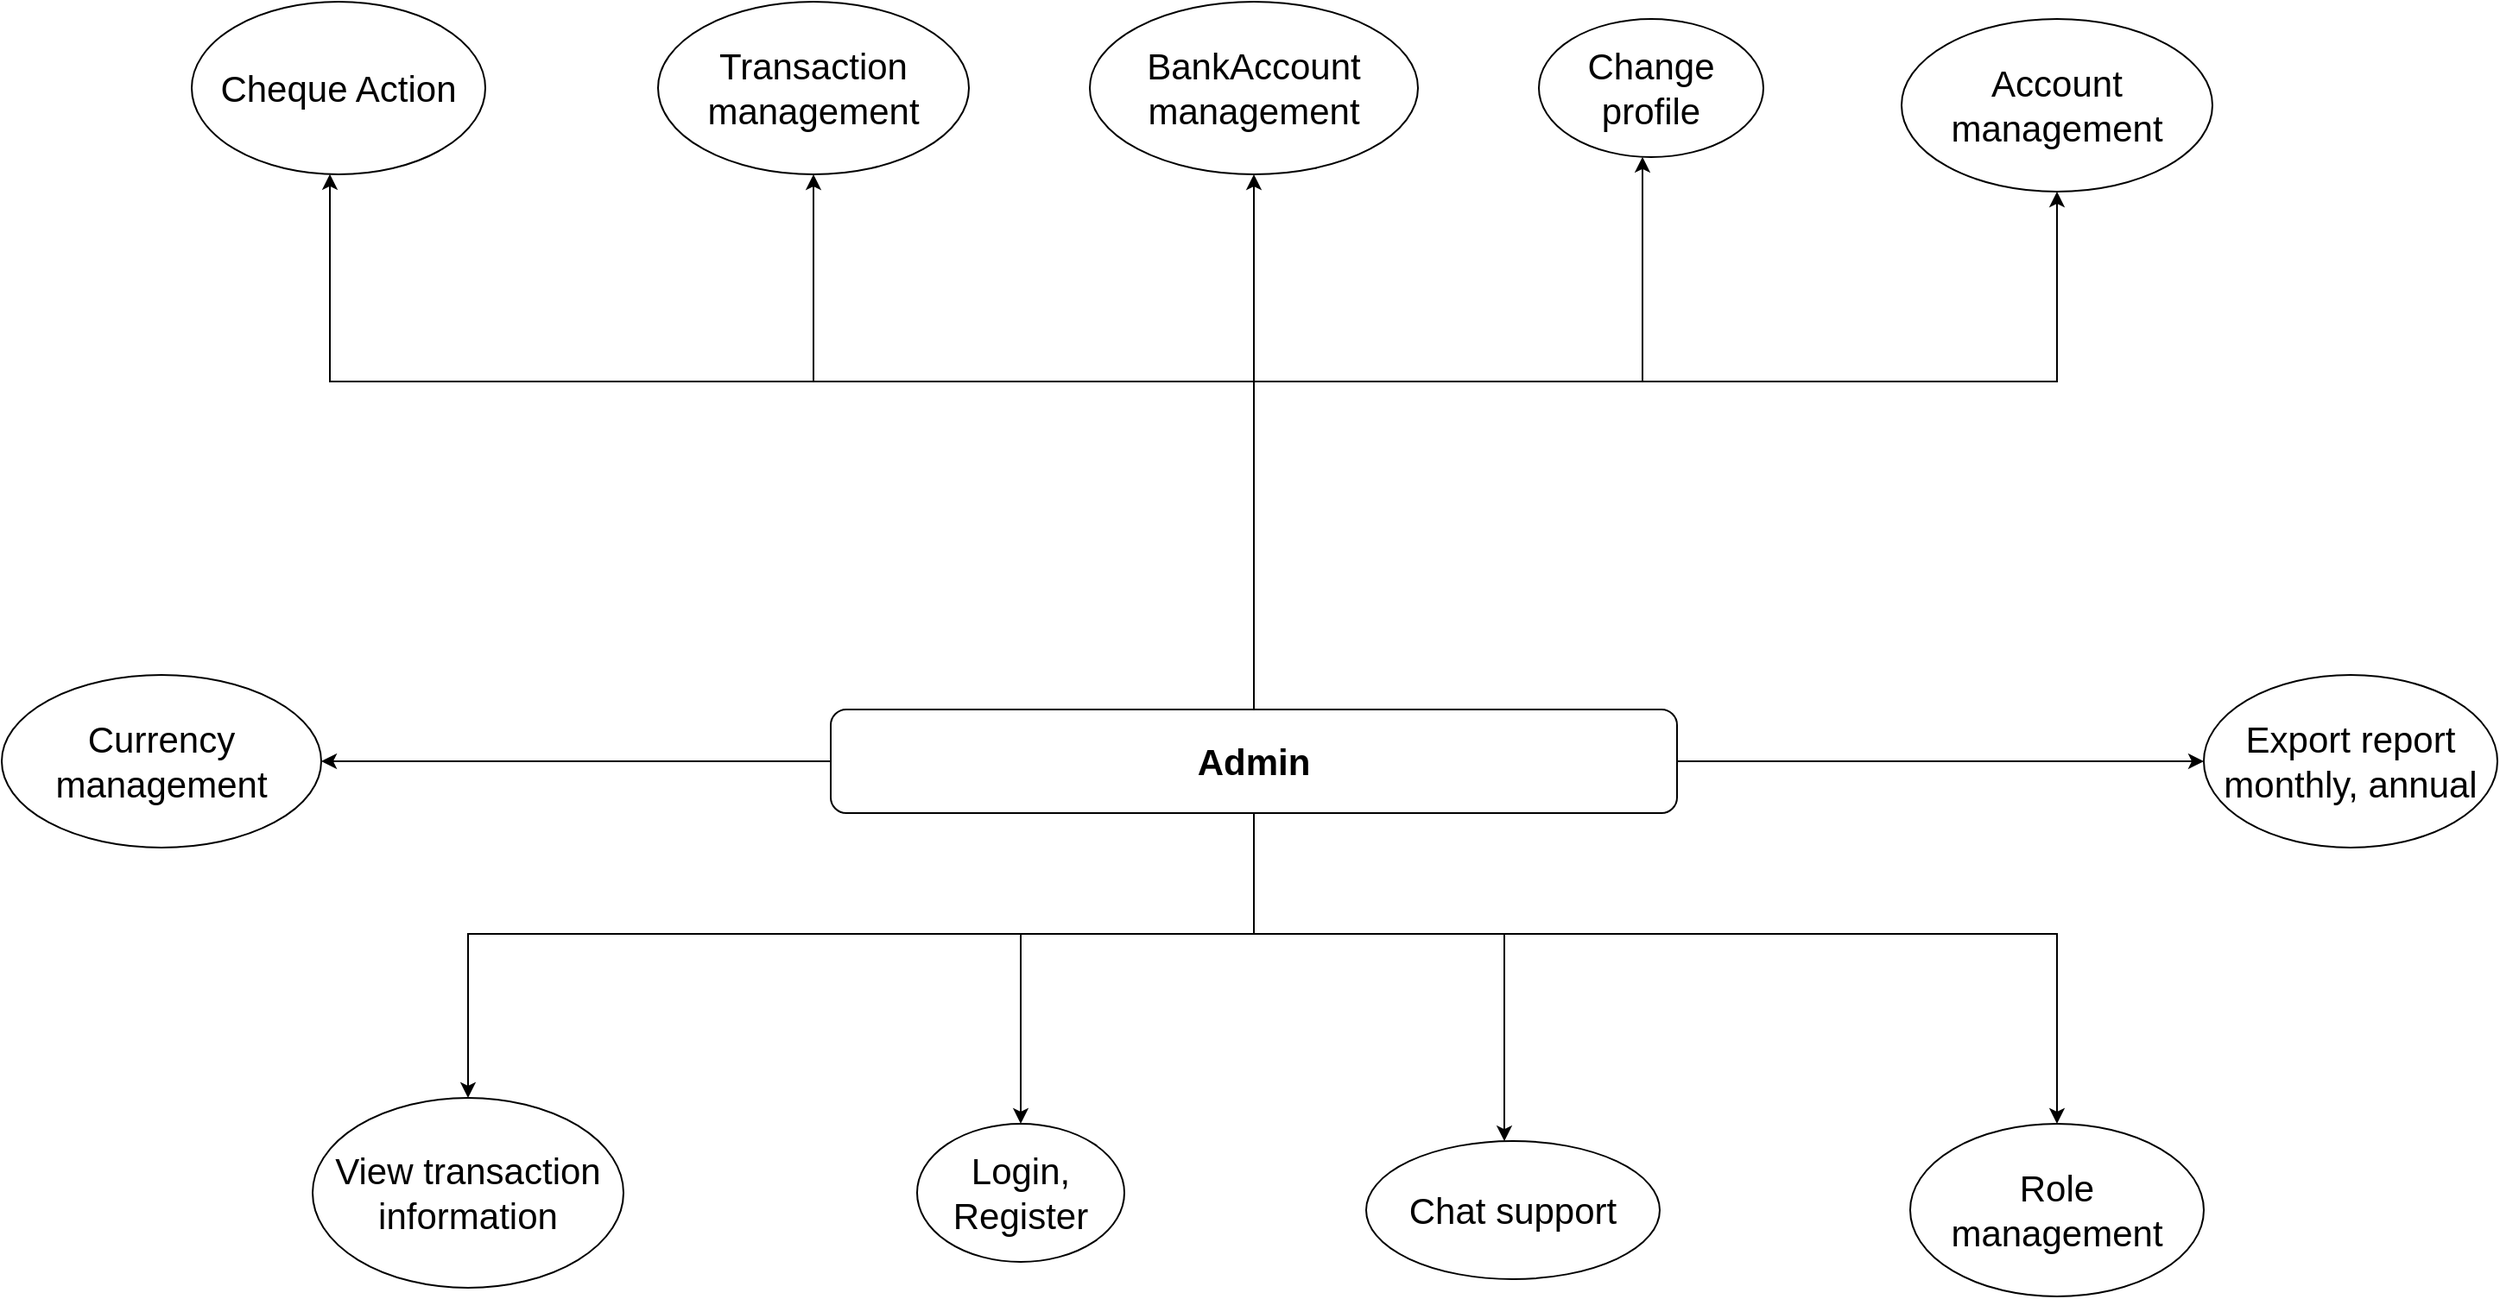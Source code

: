 <mxfile version="14.9.9" type="google"><diagram id="kgpKYQtTHZ0yAKxKKP6v" name="Page-1"><mxGraphModel dx="5763" dy="3254" grid="1" gridSize="10" guides="1" tooltips="1" connect="1" arrows="1" fold="1" page="1" pageScale="1" pageWidth="850" pageHeight="1100" math="0" shadow="0"><root><mxCell id="0"/><mxCell id="1" parent="0"/><mxCell id="F2xeUPTUNdKqV44ANa25-1" value="&lt;b&gt;Admin&lt;/b&gt;" style="rounded=1;whiteSpace=wrap;html=1;fontSize=21;" parent="1" vertex="1"><mxGeometry x="-710" y="-490" width="490" height="60" as="geometry"/></mxCell><mxCell id="U4LXPtRPr7PN9V9iNMXV-33" style="edgeStyle=orthogonalEdgeStyle;rounded=0;orthogonalLoop=1;jettySize=auto;html=1;fontSize=21;startArrow=classic;startFill=1;endArrow=none;endFill=0;" parent="1" source="F2xeUPTUNdKqV44ANa25-3" target="F2xeUPTUNdKqV44ANa25-1" edge="1"><mxGeometry relative="1" as="geometry"><Array as="points"><mxPoint x="-600" y="-360"/><mxPoint x="-465" y="-360"/></Array></mxGeometry></mxCell><mxCell id="F2xeUPTUNdKqV44ANa25-3" value="Login, Register" style="ellipse;whiteSpace=wrap;html=1;fontSize=21;" parent="1" vertex="1"><mxGeometry x="-660" y="-250" width="120" height="80" as="geometry"/></mxCell><mxCell id="U4LXPtRPr7PN9V9iNMXV-25" style="edgeStyle=orthogonalEdgeStyle;rounded=0;orthogonalLoop=1;jettySize=auto;html=1;fontSize=21;startArrow=classic;startFill=1;endArrow=none;endFill=0;" parent="1" source="F2xeUPTUNdKqV44ANa25-6" target="F2xeUPTUNdKqV44ANa25-1" edge="1"><mxGeometry relative="1" as="geometry"><Array as="points"><mxPoint x="-240" y="-680"/><mxPoint x="-465" y="-680"/></Array></mxGeometry></mxCell><mxCell id="F2xeUPTUNdKqV44ANa25-6" value="Change profile" style="ellipse;whiteSpace=wrap;html=1;fontSize=21;" parent="1" vertex="1"><mxGeometry x="-300" y="-890" width="130" height="80" as="geometry"/></mxCell><mxCell id="U4LXPtRPr7PN9V9iNMXV-27" style="edgeStyle=orthogonalEdgeStyle;rounded=0;orthogonalLoop=1;jettySize=auto;html=1;entryX=0.5;entryY=0;entryDx=0;entryDy=0;fontSize=21;startArrow=classic;startFill=1;endArrow=none;endFill=0;" parent="1" source="F2xeUPTUNdKqV44ANa25-9" target="F2xeUPTUNdKqV44ANa25-1" edge="1"><mxGeometry relative="1" as="geometry"><Array as="points"><mxPoint y="-680"/><mxPoint x="-465" y="-680"/></Array></mxGeometry></mxCell><mxCell id="F2xeUPTUNdKqV44ANa25-9" value="Account management" style="ellipse;whiteSpace=wrap;html=1;fontSize=21;" parent="1" vertex="1"><mxGeometry x="-90" y="-890" width="180" height="100" as="geometry"/></mxCell><mxCell id="U4LXPtRPr7PN9V9iNMXV-26" style="edgeStyle=orthogonalEdgeStyle;rounded=0;orthogonalLoop=1;jettySize=auto;html=1;fontSize=21;startArrow=classic;startFill=1;endArrow=none;endFill=0;" parent="1" source="F2xeUPTUNdKqV44ANa25-10" target="F2xeUPTUNdKqV44ANa25-1" edge="1"><mxGeometry relative="1" as="geometry"><Array as="points"><mxPoint x="-465" y="-840"/></Array></mxGeometry></mxCell><mxCell id="F2xeUPTUNdKqV44ANa25-10" value="BankAccount management" style="ellipse;whiteSpace=wrap;html=1;fontSize=21;" parent="1" vertex="1"><mxGeometry x="-560" y="-900" width="190" height="100" as="geometry"/></mxCell><mxCell id="U4LXPtRPr7PN9V9iNMXV-30" style="edgeStyle=orthogonalEdgeStyle;rounded=0;orthogonalLoop=1;jettySize=auto;html=1;fontSize=21;startArrow=classic;startFill=1;endArrow=none;endFill=0;" parent="1" source="F2xeUPTUNdKqV44ANa25-11" target="F2xeUPTUNdKqV44ANa25-1" edge="1"><mxGeometry relative="1" as="geometry"/></mxCell><mxCell id="F2xeUPTUNdKqV44ANa25-11" value="Currency management" style="ellipse;whiteSpace=wrap;html=1;fontSize=21;" parent="1" vertex="1"><mxGeometry x="-1190" y="-510" width="185" height="100" as="geometry"/></mxCell><mxCell id="U4LXPtRPr7PN9V9iNMXV-35" style="edgeStyle=orthogonalEdgeStyle;rounded=0;orthogonalLoop=1;jettySize=auto;html=1;fontSize=21;startArrow=classic;startFill=1;endArrow=none;endFill=0;" parent="1" source="F2xeUPTUNdKqV44ANa25-12" target="F2xeUPTUNdKqV44ANa25-1" edge="1"><mxGeometry relative="1" as="geometry"><Array as="points"><mxPoint y="-360"/><mxPoint x="-465" y="-360"/></Array></mxGeometry></mxCell><mxCell id="F2xeUPTUNdKqV44ANa25-12" value="Role management" style="ellipse;whiteSpace=wrap;html=1;fontSize=21;" parent="1" vertex="1"><mxGeometry x="-85" y="-250" width="170" height="100" as="geometry"/></mxCell><mxCell id="U4LXPtRPr7PN9V9iNMXV-28" style="edgeStyle=orthogonalEdgeStyle;rounded=0;orthogonalLoop=1;jettySize=auto;html=1;fontSize=21;startArrow=classic;startFill=1;endArrow=none;endFill=0;" parent="1" source="F2xeUPTUNdKqV44ANa25-13" target="F2xeUPTUNdKqV44ANa25-1" edge="1"><mxGeometry relative="1" as="geometry"><Array as="points"><mxPoint x="-720" y="-840"/><mxPoint x="-720" y="-680"/><mxPoint x="-465" y="-680"/></Array></mxGeometry></mxCell><mxCell id="F2xeUPTUNdKqV44ANa25-13" value="Transaction management" style="ellipse;whiteSpace=wrap;html=1;fontSize=21;" parent="1" vertex="1"><mxGeometry x="-810" y="-900" width="180" height="100" as="geometry"/></mxCell><mxCell id="U4LXPtRPr7PN9V9iNMXV-34" style="edgeStyle=orthogonalEdgeStyle;rounded=0;orthogonalLoop=1;jettySize=auto;html=1;fontSize=21;startArrow=classic;startFill=1;endArrow=none;endFill=0;" parent="1" source="F2xeUPTUNdKqV44ANa25-19" target="F2xeUPTUNdKqV44ANa25-1" edge="1"><mxGeometry relative="1" as="geometry"><Array as="points"><mxPoint x="-320" y="-360"/><mxPoint x="-465" y="-360"/></Array></mxGeometry></mxCell><mxCell id="F2xeUPTUNdKqV44ANa25-19" value="Chat support" style="ellipse;whiteSpace=wrap;html=1;fontSize=21;" parent="1" vertex="1"><mxGeometry x="-400" y="-240" width="170" height="80" as="geometry"/></mxCell><mxCell id="U4LXPtRPr7PN9V9iNMXV-32" style="edgeStyle=orthogonalEdgeStyle;rounded=0;orthogonalLoop=1;jettySize=auto;html=1;fontSize=21;startArrow=classic;startFill=1;endArrow=none;endFill=0;" parent="1" source="F2xeUPTUNdKqV44ANa25-29" target="F2xeUPTUNdKqV44ANa25-1" edge="1"><mxGeometry relative="1" as="geometry"><Array as="points"><mxPoint x="-920" y="-360"/><mxPoint x="-465" y="-360"/></Array></mxGeometry></mxCell><mxCell id="F2xeUPTUNdKqV44ANa25-29" value="&lt;div&gt;&lt;span&gt;View transaction information&lt;/span&gt;&lt;br&gt;&lt;/div&gt;" style="ellipse;whiteSpace=wrap;html=1;fontSize=21;" parent="1" vertex="1"><mxGeometry x="-1010" y="-265" width="180" height="110" as="geometry"/></mxCell><mxCell id="U4LXPtRPr7PN9V9iNMXV-31" style="edgeStyle=orthogonalEdgeStyle;rounded=0;orthogonalLoop=1;jettySize=auto;html=1;fontSize=21;startArrow=classic;startFill=1;endArrow=none;endFill=0;" parent="1" source="U-hmD_Mmq7_VYHMVmmV_-1" target="F2xeUPTUNdKqV44ANa25-1" edge="1"><mxGeometry relative="1" as="geometry"/></mxCell><mxCell id="U-hmD_Mmq7_VYHMVmmV_-1" value="Export report monthly, annual" style="ellipse;whiteSpace=wrap;html=1;fontSize=21;" parent="1" vertex="1"><mxGeometry x="85" y="-510" width="170" height="100" as="geometry"/></mxCell><mxCell id="U4LXPtRPr7PN9V9iNMXV-29" style="edgeStyle=orthogonalEdgeStyle;rounded=0;orthogonalLoop=1;jettySize=auto;html=1;fontSize=21;startArrow=classic;startFill=1;endArrow=none;endFill=0;" parent="1" source="U-hmD_Mmq7_VYHMVmmV_-4" target="F2xeUPTUNdKqV44ANa25-1" edge="1"><mxGeometry relative="1" as="geometry"><Array as="points"><mxPoint x="-1000" y="-680"/><mxPoint x="-465" y="-680"/></Array></mxGeometry></mxCell><mxCell id="U-hmD_Mmq7_VYHMVmmV_-4" value="Cheque Action" style="ellipse;whiteSpace=wrap;html=1;fontSize=21;" parent="1" vertex="1"><mxGeometry x="-1080" y="-900" width="170" height="100" as="geometry"/></mxCell></root></mxGraphModel></diagram></mxfile>